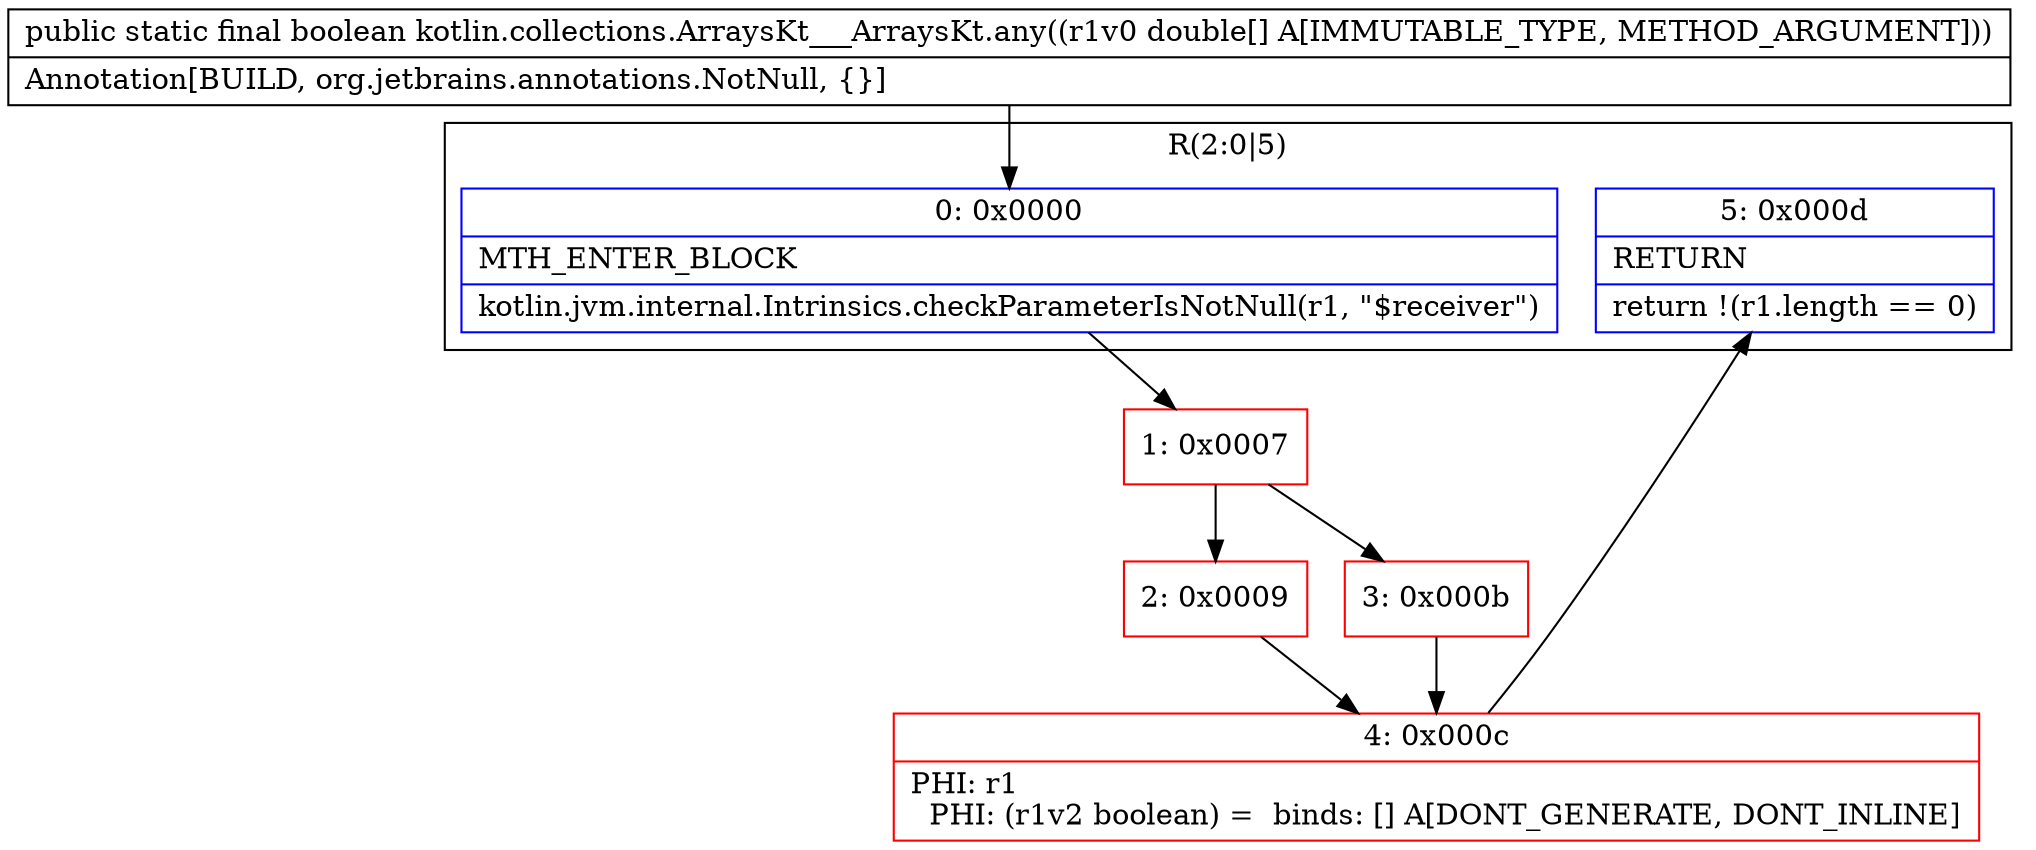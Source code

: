 digraph "CFG forkotlin.collections.ArraysKt___ArraysKt.any([D)Z" {
subgraph cluster_Region_2095911845 {
label = "R(2:0|5)";
node [shape=record,color=blue];
Node_0 [shape=record,label="{0\:\ 0x0000|MTH_ENTER_BLOCK\l|kotlin.jvm.internal.Intrinsics.checkParameterIsNotNull(r1, \"$receiver\")\l}"];
Node_5 [shape=record,label="{5\:\ 0x000d|RETURN\l|return !(r1.length == 0)\l}"];
}
Node_1 [shape=record,color=red,label="{1\:\ 0x0007}"];
Node_2 [shape=record,color=red,label="{2\:\ 0x0009}"];
Node_3 [shape=record,color=red,label="{3\:\ 0x000b}"];
Node_4 [shape=record,color=red,label="{4\:\ 0x000c|PHI: r1 \l  PHI: (r1v2 boolean) =  binds: [] A[DONT_GENERATE, DONT_INLINE]\l}"];
MethodNode[shape=record,label="{public static final boolean kotlin.collections.ArraysKt___ArraysKt.any((r1v0 double[] A[IMMUTABLE_TYPE, METHOD_ARGUMENT]))  | Annotation[BUILD, org.jetbrains.annotations.NotNull, \{\}]\l}"];
MethodNode -> Node_0;
Node_0 -> Node_1;
Node_1 -> Node_2;
Node_1 -> Node_3;
Node_2 -> Node_4;
Node_3 -> Node_4;
Node_4 -> Node_5;
}

